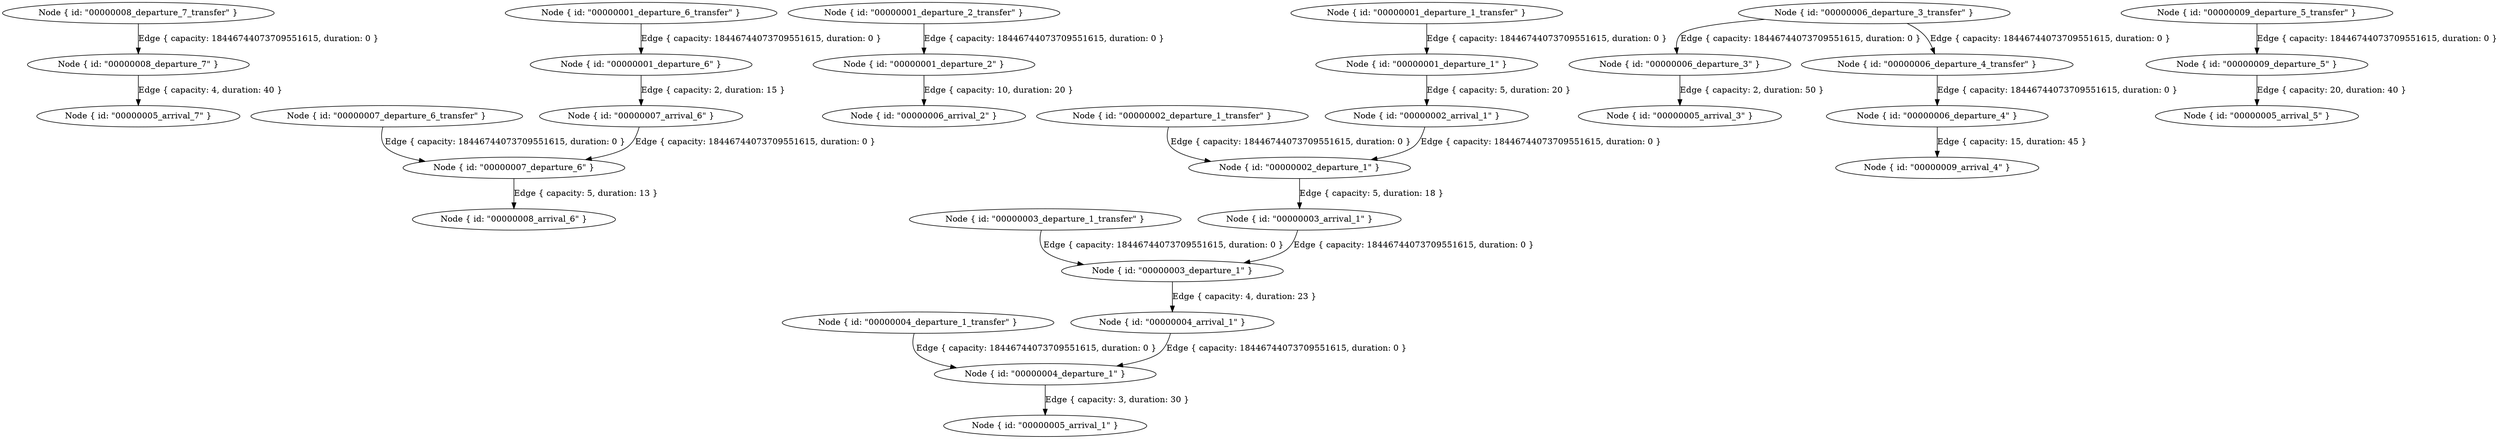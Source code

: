 digraph {
    0 [ label = "Node { id: \"00000008_departure_7\" }" ]
    1 [ label = "Node { id: \"00000008_departure_7_transfer\" }" ]
    2 [ label = "Node { id: \"00000005_arrival_7\" }" ]
    3 [ label = "Node { id: \"00000001_departure_6\" }" ]
    4 [ label = "Node { id: \"00000001_departure_6_transfer\" }" ]
    5 [ label = "Node { id: \"00000007_arrival_6\" }" ]
    6 [ label = "Node { id: \"00000007_departure_6\" }" ]
    7 [ label = "Node { id: \"00000007_departure_6_transfer\" }" ]
    8 [ label = "Node { id: \"00000008_arrival_6\" }" ]
    9 [ label = "Node { id: \"00000001_departure_2\" }" ]
    10 [ label = "Node { id: \"00000001_departure_2_transfer\" }" ]
    11 [ label = "Node { id: \"00000006_arrival_2\" }" ]
    12 [ label = "Node { id: \"00000001_departure_1\" }" ]
    13 [ label = "Node { id: \"00000001_departure_1_transfer\" }" ]
    14 [ label = "Node { id: \"00000002_arrival_1\" }" ]
    15 [ label = "Node { id: \"00000004_departure_1\" }" ]
    16 [ label = "Node { id: \"00000004_departure_1_transfer\" }" ]
    17 [ label = "Node { id: \"00000005_arrival_1\" }" ]
    18 [ label = "Node { id: \"00000006_departure_3\" }" ]
    19 [ label = "Node { id: \"00000006_departure_3_transfer\" }" ]
    20 [ label = "Node { id: \"00000005_arrival_3\" }" ]
    21 [ label = "Node { id: \"00000006_departure_4\" }" ]
    22 [ label = "Node { id: \"00000006_departure_4_transfer\" }" ]
    23 [ label = "Node { id: \"00000009_arrival_4\" }" ]
    24 [ label = "Node { id: \"00000002_departure_1\" }" ]
    25 [ label = "Node { id: \"00000002_departure_1_transfer\" }" ]
    26 [ label = "Node { id: \"00000003_arrival_1\" }" ]
    27 [ label = "Node { id: \"00000009_departure_5\" }" ]
    28 [ label = "Node { id: \"00000009_departure_5_transfer\" }" ]
    29 [ label = "Node { id: \"00000005_arrival_5\" }" ]
    30 [ label = "Node { id: \"00000003_departure_1\" }" ]
    31 [ label = "Node { id: \"00000003_departure_1_transfer\" }" ]
    32 [ label = "Node { id: \"00000004_arrival_1\" }" ]
    0 -> 2 [ label = "Edge { capacity: 4, duration: 40 }" ]
    3 -> 5 [ label = "Edge { capacity: 2, duration: 15 }" ]
    6 -> 8 [ label = "Edge { capacity: 5, duration: 13 }" ]
    9 -> 11 [ label = "Edge { capacity: 10, duration: 20 }" ]
    12 -> 14 [ label = "Edge { capacity: 5, duration: 20 }" ]
    15 -> 17 [ label = "Edge { capacity: 3, duration: 30 }" ]
    18 -> 20 [ label = "Edge { capacity: 2, duration: 50 }" ]
    21 -> 23 [ label = "Edge { capacity: 15, duration: 45 }" ]
    24 -> 26 [ label = "Edge { capacity: 5, duration: 18 }" ]
    27 -> 29 [ label = "Edge { capacity: 20, duration: 40 }" ]
    30 -> 32 [ label = "Edge { capacity: 4, duration: 23 }" ]
    1 -> 0 [ label = "Edge { capacity: 18446744073709551615, duration: 0 }" ]
    28 -> 27 [ label = "Edge { capacity: 18446744073709551615, duration: 0 }" ]
    32 -> 15 [ label = "Edge { capacity: 18446744073709551615, duration: 0 }" ]
    16 -> 15 [ label = "Edge { capacity: 18446744073709551615, duration: 0 }" ]
    22 -> 21 [ label = "Edge { capacity: 18446744073709551615, duration: 0 }" ]
    19 -> 18 [ label = "Edge { capacity: 18446744073709551615, duration: 0 }" ]
    19 -> 22 [ label = "Edge { capacity: 18446744073709551615, duration: 0 }" ]
    5 -> 6 [ label = "Edge { capacity: 18446744073709551615, duration: 0 }" ]
    7 -> 6 [ label = "Edge { capacity: 18446744073709551615, duration: 0 }" ]
    14 -> 24 [ label = "Edge { capacity: 18446744073709551615, duration: 0 }" ]
    25 -> 24 [ label = "Edge { capacity: 18446744073709551615, duration: 0 }" ]
    13 -> 12 [ label = "Edge { capacity: 18446744073709551615, duration: 0 }" ]
    10 -> 9 [ label = "Edge { capacity: 18446744073709551615, duration: 0 }" ]
    4 -> 3 [ label = "Edge { capacity: 18446744073709551615, duration: 0 }" ]
    26 -> 30 [ label = "Edge { capacity: 18446744073709551615, duration: 0 }" ]
    31 -> 30 [ label = "Edge { capacity: 18446744073709551615, duration: 0 }" ]
}
